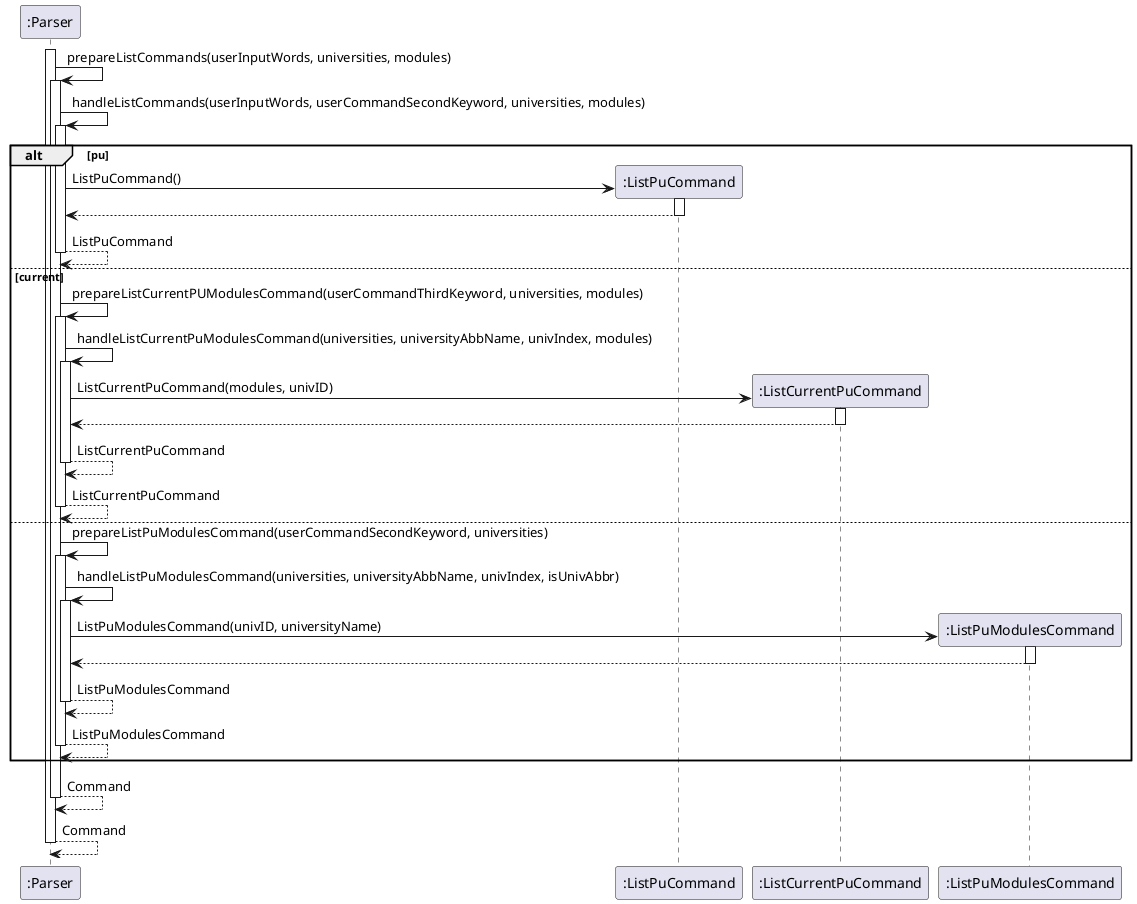 @startuml
'https://plantuml.com/sequence-diagram

activate ":Parser"
":Parser" -> ":Parser": prepareListCommands(userInputWords, universities, modules)
activate ":Parser"
":Parser" -> ":Parser": handleListCommands(userInputWords, userCommandSecondKeyword, universities, modules)
activate ":Parser"
alt pu
    create ":ListPuCommand"
    ":Parser" -> ":ListPuCommand" : ListPuCommand()
    activate ":ListPuCommand"
    ":Parser" <-- ":ListPuCommand"
    deactivate ":ListPuCommand"
    ":Parser" --> ":Parser": ListPuCommand
    deactivate ":Parser"
else current
    ":Parser" -> ":Parser":prepareListCurrentPUModulesCommand(userCommandThirdKeyword, universities, modules)
    activate ":Parser"
    ":Parser" -> ":Parser": handleListCurrentPuModulesCommand(universities, universityAbbName, univIndex, modules)
    activate ":Parser"
    create ":ListCurrentPuCommand"
    ":Parser" -> ":ListCurrentPuCommand" : ListCurrentPuCommand(modules, univID)
    activate ":ListCurrentPuCommand"
    ":Parser" <-- ":ListCurrentPuCommand"
    deactivate ":ListCurrentPuCommand"
    ":Parser" --> ":Parser": ListCurrentPuCommand
    deactivate ":Parser"
    ":Parser" --> ":Parser": ListCurrentPuCommand
    deactivate ":Parser"
else
    ":Parser" -> ":Parser":prepareListPuModulesCommand(userCommandSecondKeyword, universities)
    activate ":Parser"
    ":Parser" -> ":Parser":handleListPuModulesCommand(universities, universityAbbName, univIndex, isUnivAbbr)
    activate ":Parser"
    create ":ListPuModulesCommand"
    ":Parser" -> ":ListPuModulesCommand":ListPuModulesCommand(univID, universityName)
    activate ":ListPuModulesCommand"
    ":Parser" <-- ":ListPuModulesCommand"
    deactivate ":ListPuModulesCommand"
    ":Parser" --> ":Parser": ListPuModulesCommand
    deactivate ":Parser"
    ":Parser" --> ":Parser": ListPuModulesCommand
    deactivate ":Parser"
end
":Parser" --> ":Parser": Command
deactivate ":Parser"
":Parser" --> ":Parser": Command
deactivate ":Parser"

@enduml